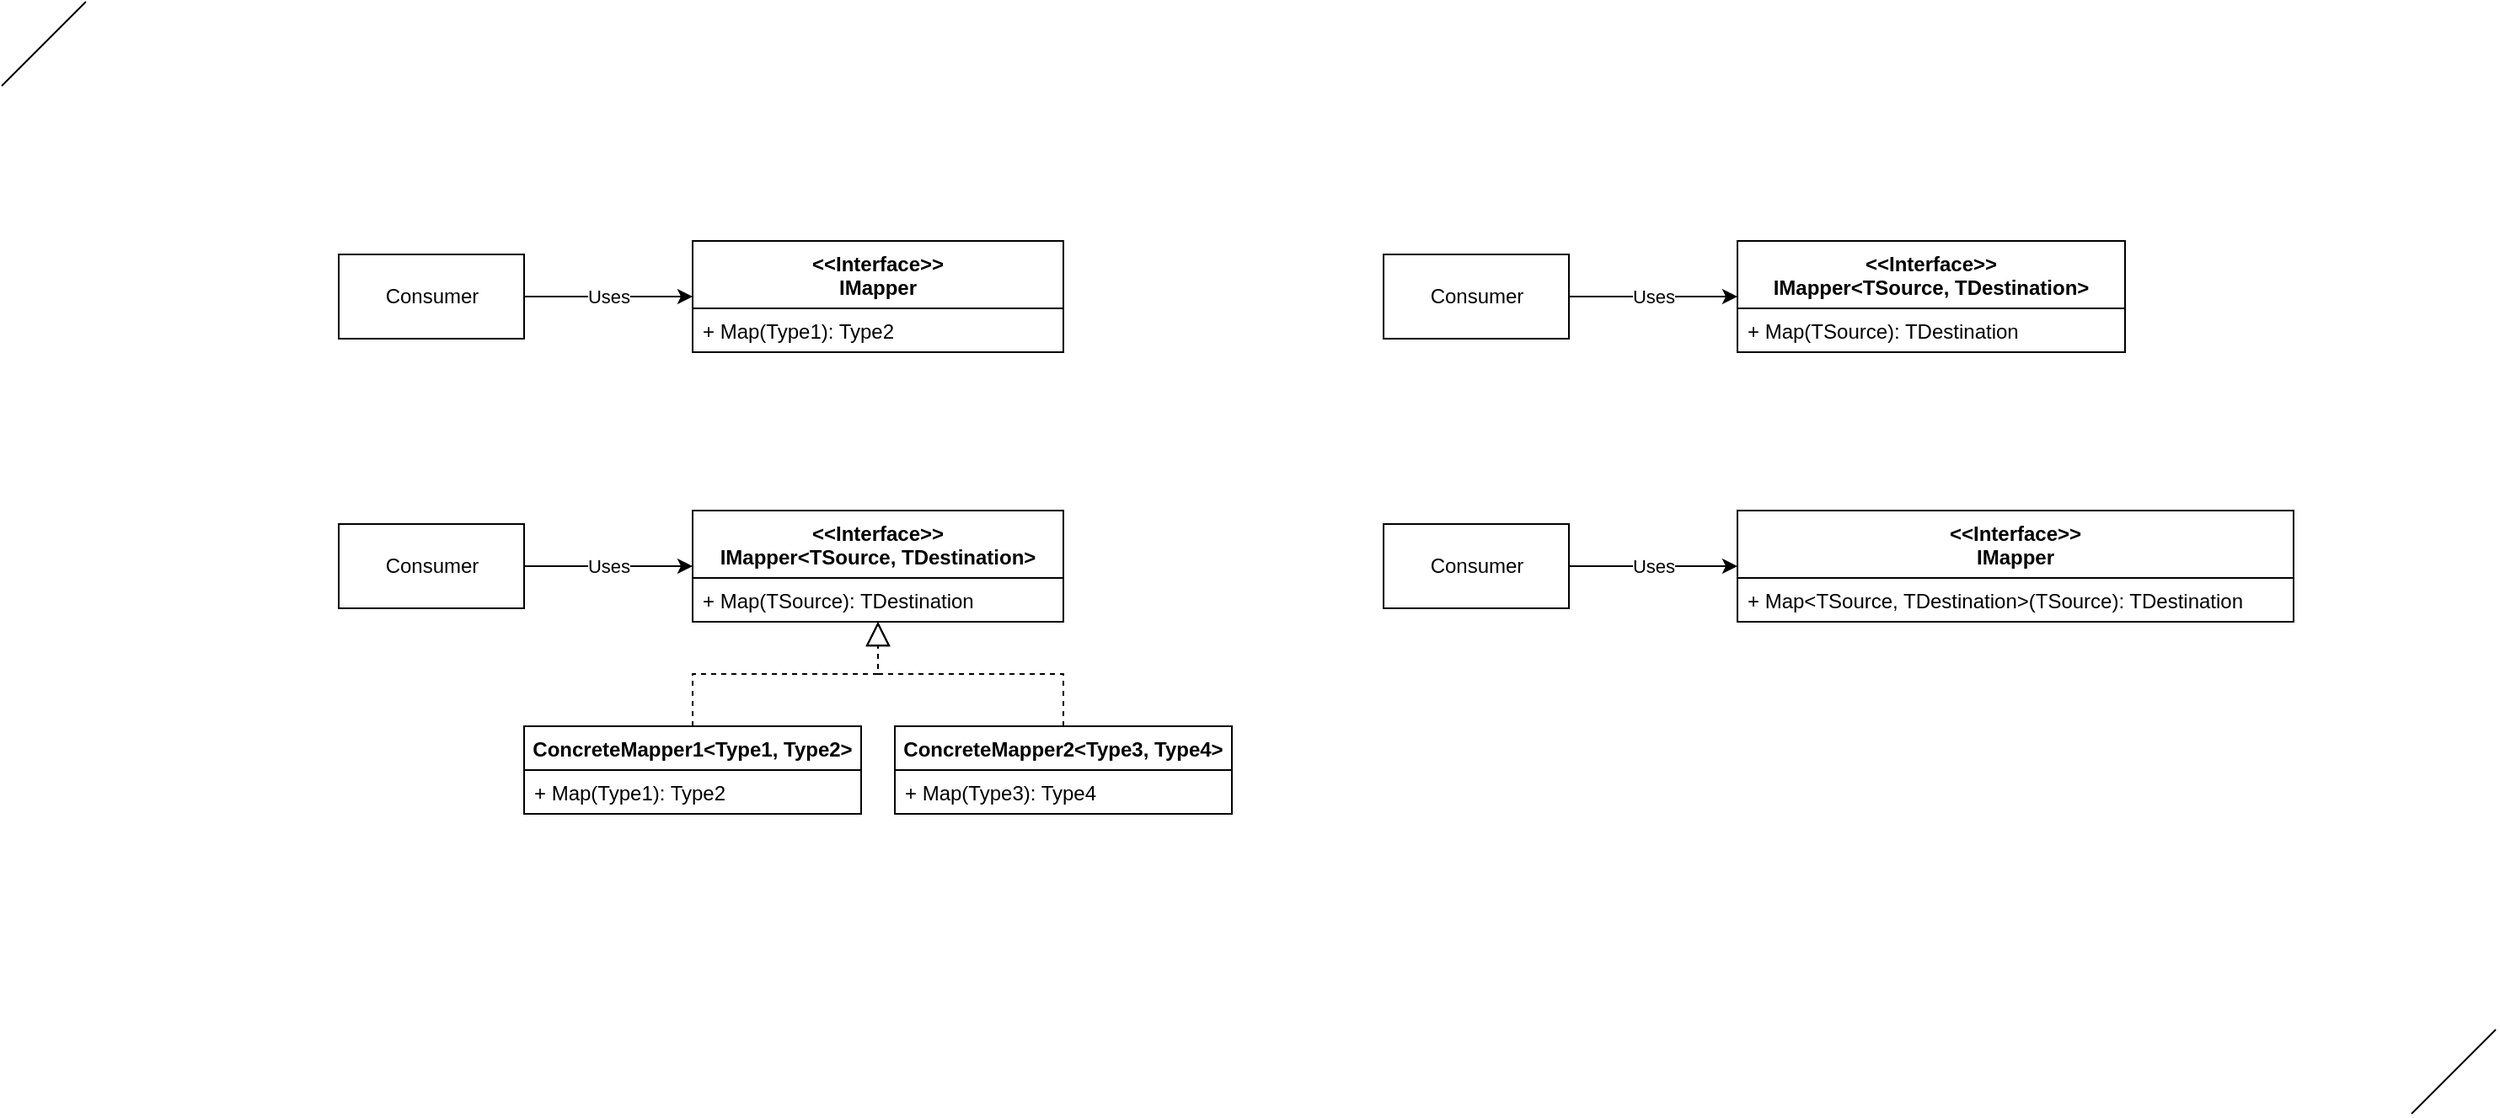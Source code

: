 <mxfile>
    <diagram id="C5RBs43oDa-KdzZeNtuy" name="Page-1">
        <mxGraphModel dx="1786" dy="1179" grid="1" gridSize="10" guides="1" tooltips="1" connect="1" arrows="1" fold="1" page="0" pageScale="1" pageWidth="827" pageHeight="1169" math="0" shadow="0">
            <root>
                <mxCell id="WIyWlLk6GJQsqaUBKTNV-0"/>
                <mxCell id="WIyWlLk6GJQsqaUBKTNV-1" parent="WIyWlLk6GJQsqaUBKTNV-0"/>
                <mxCell id="ZjAGQ7ryZgEmLVa04Ajf-6" style="edgeStyle=orthogonalEdgeStyle;rounded=0;orthogonalLoop=1;jettySize=auto;html=1;" parent="WIyWlLk6GJQsqaUBKTNV-1" source="ZjAGQ7ryZgEmLVa04Ajf-0" target="0" edge="1">
                    <mxGeometry relative="1" as="geometry">
                        <mxPoint x="50" y="45" as="targetPoint"/>
                    </mxGeometry>
                </mxCell>
                <mxCell id="ZjAGQ7ryZgEmLVa04Ajf-7" value="Uses" style="edgeLabel;html=1;align=center;verticalAlign=middle;resizable=0;points=[];" parent="ZjAGQ7ryZgEmLVa04Ajf-6" vertex="1" connectable="0">
                    <mxGeometry x="-0.26" y="2" relative="1" as="geometry">
                        <mxPoint x="13" y="2" as="offset"/>
                    </mxGeometry>
                </mxCell>
                <mxCell id="ZjAGQ7ryZgEmLVa04Ajf-0" value="Consumer" style="html=1;" parent="WIyWlLk6GJQsqaUBKTNV-1" vertex="1">
                    <mxGeometry x="-160" y="20" width="110" height="50" as="geometry"/>
                </mxCell>
                <mxCell id="ZjAGQ7ryZgEmLVa04Ajf-8" style="edgeStyle=orthogonalEdgeStyle;rounded=0;orthogonalLoop=1;jettySize=auto;html=1;" parent="WIyWlLk6GJQsqaUBKTNV-1" source="ZjAGQ7ryZgEmLVa04Ajf-10" target="4" edge="1">
                    <mxGeometry relative="1" as="geometry">
                        <mxPoint x="50" y="205" as="targetPoint"/>
                    </mxGeometry>
                </mxCell>
                <mxCell id="ZjAGQ7ryZgEmLVa04Ajf-9" value="Uses" style="edgeLabel;html=1;align=center;verticalAlign=middle;resizable=0;points=[];" parent="ZjAGQ7ryZgEmLVa04Ajf-8" vertex="1" connectable="0">
                    <mxGeometry x="-0.26" y="2" relative="1" as="geometry">
                        <mxPoint x="13" y="2" as="offset"/>
                    </mxGeometry>
                </mxCell>
                <mxCell id="ZjAGQ7ryZgEmLVa04Ajf-10" value="Consumer" style="html=1;" parent="WIyWlLk6GJQsqaUBKTNV-1" vertex="1">
                    <mxGeometry x="-160" y="180" width="110" height="50" as="geometry"/>
                </mxCell>
                <mxCell id="ZjAGQ7ryZgEmLVa04Ajf-13" value="" style="endArrow=block;dashed=1;endFill=0;endSize=12;html=1;edgeStyle=orthogonalEdgeStyle;rounded=0;" parent="WIyWlLk6GJQsqaUBKTNV-1" source="ZjAGQ7ryZgEmLVa04Ajf-1" target="4" edge="1">
                    <mxGeometry width="160" relative="1" as="geometry">
                        <mxPoint x="220" y="500" as="sourcePoint"/>
                        <mxPoint x="165" y="240" as="targetPoint"/>
                    </mxGeometry>
                </mxCell>
                <mxCell id="ZjAGQ7ryZgEmLVa04Ajf-14" value="ConcreteMapper2&lt;Type3, Type4&gt;" style="swimlane;fontStyle=1;align=center;verticalAlign=top;childLayout=stackLayout;horizontal=1;startSize=26;horizontalStack=0;resizeParent=1;resizeParentMax=0;resizeLast=0;collapsible=0;marginBottom=0;" parent="WIyWlLk6GJQsqaUBKTNV-1" vertex="1">
                    <mxGeometry x="170" y="300" width="200" height="52" as="geometry"/>
                </mxCell>
                <mxCell id="ZjAGQ7ryZgEmLVa04Ajf-15" value="+ Map(Type3): Type4" style="text;strokeColor=default;fillColor=default;align=left;verticalAlign=top;spacingLeft=4;spacingRight=4;overflow=hidden;rotatable=0;points=[[0,0.5],[1,0.5]];portConstraint=eastwest;" parent="ZjAGQ7ryZgEmLVa04Ajf-14" vertex="1">
                    <mxGeometry y="26" width="200" height="26" as="geometry"/>
                </mxCell>
                <mxCell id="ZjAGQ7ryZgEmLVa04Ajf-1" value="ConcreteMapper1&lt;Type1, Type2&gt;" style="swimlane;fontStyle=1;align=center;verticalAlign=top;childLayout=stackLayout;horizontal=1;startSize=26;horizontalStack=0;resizeParent=1;resizeParentMax=0;resizeLast=0;collapsible=0;marginBottom=0;" parent="WIyWlLk6GJQsqaUBKTNV-1" vertex="1">
                    <mxGeometry x="-50" y="300" width="200" height="52" as="geometry"/>
                </mxCell>
                <mxCell id="ZjAGQ7ryZgEmLVa04Ajf-4" value="+ Map(Type1): Type2" style="text;strokeColor=default;fillColor=default;align=left;verticalAlign=top;spacingLeft=4;spacingRight=4;overflow=hidden;rotatable=0;points=[[0,0.5],[1,0.5]];portConstraint=eastwest;" parent="ZjAGQ7ryZgEmLVa04Ajf-1" vertex="1">
                    <mxGeometry y="26" width="200" height="26" as="geometry"/>
                </mxCell>
                <mxCell id="ZjAGQ7ryZgEmLVa04Ajf-16" value="" style="endArrow=block;dashed=1;endFill=0;endSize=12;html=1;edgeStyle=orthogonalEdgeStyle;rounded=0;" parent="WIyWlLk6GJQsqaUBKTNV-1" source="ZjAGQ7ryZgEmLVa04Ajf-14" target="4" edge="1">
                    <mxGeometry width="160" relative="1" as="geometry">
                        <mxPoint x="69.317" y="328" as="sourcePoint"/>
                        <mxPoint x="165" y="240" as="targetPoint"/>
                    </mxGeometry>
                </mxCell>
                <mxCell id="ZjAGQ7ryZgEmLVa04Ajf-17" style="edgeStyle=orthogonalEdgeStyle;rounded=0;orthogonalLoop=1;jettySize=auto;html=1;" parent="WIyWlLk6GJQsqaUBKTNV-1" source="ZjAGQ7ryZgEmLVa04Ajf-19" target="6" edge="1">
                    <mxGeometry relative="1" as="geometry">
                        <mxPoint x="670" y="45" as="targetPoint"/>
                    </mxGeometry>
                </mxCell>
                <mxCell id="ZjAGQ7ryZgEmLVa04Ajf-18" value="Uses" style="edgeLabel;html=1;align=center;verticalAlign=middle;resizable=0;points=[];" parent="ZjAGQ7ryZgEmLVa04Ajf-17" vertex="1" connectable="0">
                    <mxGeometry x="-0.26" y="2" relative="1" as="geometry">
                        <mxPoint x="13" y="2" as="offset"/>
                    </mxGeometry>
                </mxCell>
                <mxCell id="ZjAGQ7ryZgEmLVa04Ajf-19" value="Consumer" style="html=1;" parent="WIyWlLk6GJQsqaUBKTNV-1" vertex="1">
                    <mxGeometry x="460" y="20" width="110" height="50" as="geometry"/>
                </mxCell>
                <mxCell id="ZjAGQ7ryZgEmLVa04Ajf-21" style="edgeStyle=orthogonalEdgeStyle;rounded=0;orthogonalLoop=1;jettySize=auto;html=1;" parent="WIyWlLk6GJQsqaUBKTNV-1" source="ZjAGQ7ryZgEmLVa04Ajf-23" target="8" edge="1">
                    <mxGeometry relative="1" as="geometry">
                        <mxPoint x="670" y="205" as="targetPoint"/>
                    </mxGeometry>
                </mxCell>
                <mxCell id="ZjAGQ7ryZgEmLVa04Ajf-22" value="Uses" style="edgeLabel;html=1;align=center;verticalAlign=middle;resizable=0;points=[];" parent="ZjAGQ7ryZgEmLVa04Ajf-21" vertex="1" connectable="0">
                    <mxGeometry x="-0.26" y="2" relative="1" as="geometry">
                        <mxPoint x="13" y="2" as="offset"/>
                    </mxGeometry>
                </mxCell>
                <mxCell id="ZjAGQ7ryZgEmLVa04Ajf-23" value="Consumer" style="html=1;" parent="WIyWlLk6GJQsqaUBKTNV-1" vertex="1">
                    <mxGeometry x="460" y="180" width="110" height="50" as="geometry"/>
                </mxCell>
                <mxCell id="0" value="&lt;&lt;Interface&gt;&gt;&#10;IMapper" style="swimlane;fontStyle=1;align=center;verticalAlign=top;childLayout=stackLayout;horizontal=1;startSize=40;horizontalStack=0;resizeParent=1;resizeParentMax=0;resizeLast=0;collapsible=0;marginBottom=0;strokeColor=default;fillColor=default;" vertex="1" parent="WIyWlLk6GJQsqaUBKTNV-1">
                    <mxGeometry x="50" y="12" width="220" height="66" as="geometry"/>
                </mxCell>
                <mxCell id="1" value="+ Map(Type1): Type2" style="text;strokeColor=default;fillColor=default;align=left;verticalAlign=top;spacingLeft=4;spacingRight=4;overflow=hidden;rotatable=0;points=[[0,0.5],[1,0.5]];portConstraint=eastwest;" vertex="1" parent="0">
                    <mxGeometry y="40" width="220" height="26" as="geometry"/>
                </mxCell>
                <mxCell id="4" value="&lt;&lt;Interface&gt;&gt;&#10;IMapper&lt;TSource, TDestination&gt;" style="swimlane;fontStyle=1;align=center;verticalAlign=top;childLayout=stackLayout;horizontal=1;startSize=40;horizontalStack=0;resizeParent=1;resizeParentMax=0;resizeLast=0;collapsible=0;marginBottom=0;strokeColor=default;fillColor=default;" vertex="1" parent="WIyWlLk6GJQsqaUBKTNV-1">
                    <mxGeometry x="50" y="172" width="220" height="66" as="geometry"/>
                </mxCell>
                <mxCell id="5" value="+ Map(TSource): TDestination" style="text;strokeColor=default;fillColor=default;align=left;verticalAlign=top;spacingLeft=4;spacingRight=4;overflow=hidden;rotatable=0;points=[[0,0.5],[1,0.5]];portConstraint=eastwest;" vertex="1" parent="4">
                    <mxGeometry y="40" width="220" height="26" as="geometry"/>
                </mxCell>
                <mxCell id="6" value="&lt;&lt;Interface&gt;&gt;&#10;IMapper&lt;TSource, TDestination&gt;" style="swimlane;fontStyle=1;align=center;verticalAlign=top;childLayout=stackLayout;horizontal=1;startSize=40;horizontalStack=0;resizeParent=1;resizeParentMax=0;resizeLast=0;collapsible=0;marginBottom=0;strokeColor=default;fillColor=default;" vertex="1" parent="WIyWlLk6GJQsqaUBKTNV-1">
                    <mxGeometry x="670" y="12" width="230" height="66" as="geometry"/>
                </mxCell>
                <mxCell id="7" value="+ Map(TSource): TDestination" style="text;strokeColor=default;fillColor=default;align=left;verticalAlign=top;spacingLeft=4;spacingRight=4;overflow=hidden;rotatable=0;points=[[0,0.5],[1,0.5]];portConstraint=eastwest;" vertex="1" parent="6">
                    <mxGeometry y="40" width="230" height="26" as="geometry"/>
                </mxCell>
                <mxCell id="8" value="&lt;&lt;Interface&gt;&gt;&#10;IMapper" style="swimlane;fontStyle=1;align=center;verticalAlign=top;childLayout=stackLayout;horizontal=1;startSize=40;horizontalStack=0;resizeParent=1;resizeParentMax=0;resizeLast=0;collapsible=0;marginBottom=0;strokeColor=default;fillColor=default;" vertex="1" parent="WIyWlLk6GJQsqaUBKTNV-1">
                    <mxGeometry x="670" y="172" width="330" height="66" as="geometry"/>
                </mxCell>
                <mxCell id="9" value="+ Map&lt;TSource, TDestination&gt;(TSource): TDestination" style="text;strokeColor=default;fillColor=default;align=left;verticalAlign=top;spacingLeft=4;spacingRight=4;overflow=hidden;rotatable=0;points=[[0,0.5],[1,0.5]];portConstraint=eastwest;" vertex="1" parent="8">
                    <mxGeometry y="40" width="330" height="26" as="geometry"/>
                </mxCell>
                <mxCell id="10" value="" style="endArrow=none;html=1;" edge="1" parent="WIyWlLk6GJQsqaUBKTNV-1">
                    <mxGeometry width="50" height="50" relative="1" as="geometry">
                        <mxPoint x="-360" y="-80" as="sourcePoint"/>
                        <mxPoint x="-310" y="-130" as="targetPoint"/>
                    </mxGeometry>
                </mxCell>
                <mxCell id="11" value="" style="endArrow=none;html=1;" edge="1" parent="WIyWlLk6GJQsqaUBKTNV-1">
                    <mxGeometry width="50" height="50" relative="1" as="geometry">
                        <mxPoint x="1070" y="530" as="sourcePoint"/>
                        <mxPoint x="1120" y="480" as="targetPoint"/>
                    </mxGeometry>
                </mxCell>
            </root>
        </mxGraphModel>
    </diagram>
</mxfile>